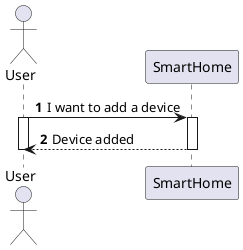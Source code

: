 @startuml
'https://plantuml.com/sequence-diagram

!pragma layout smetana

autonumber

actor "User" as User
participant "SmartHome" as SH

User -> SH : I want to add a device
activate SH
activate User

SH --> User : Device added
deactivate SH
deactivate User
@enduml